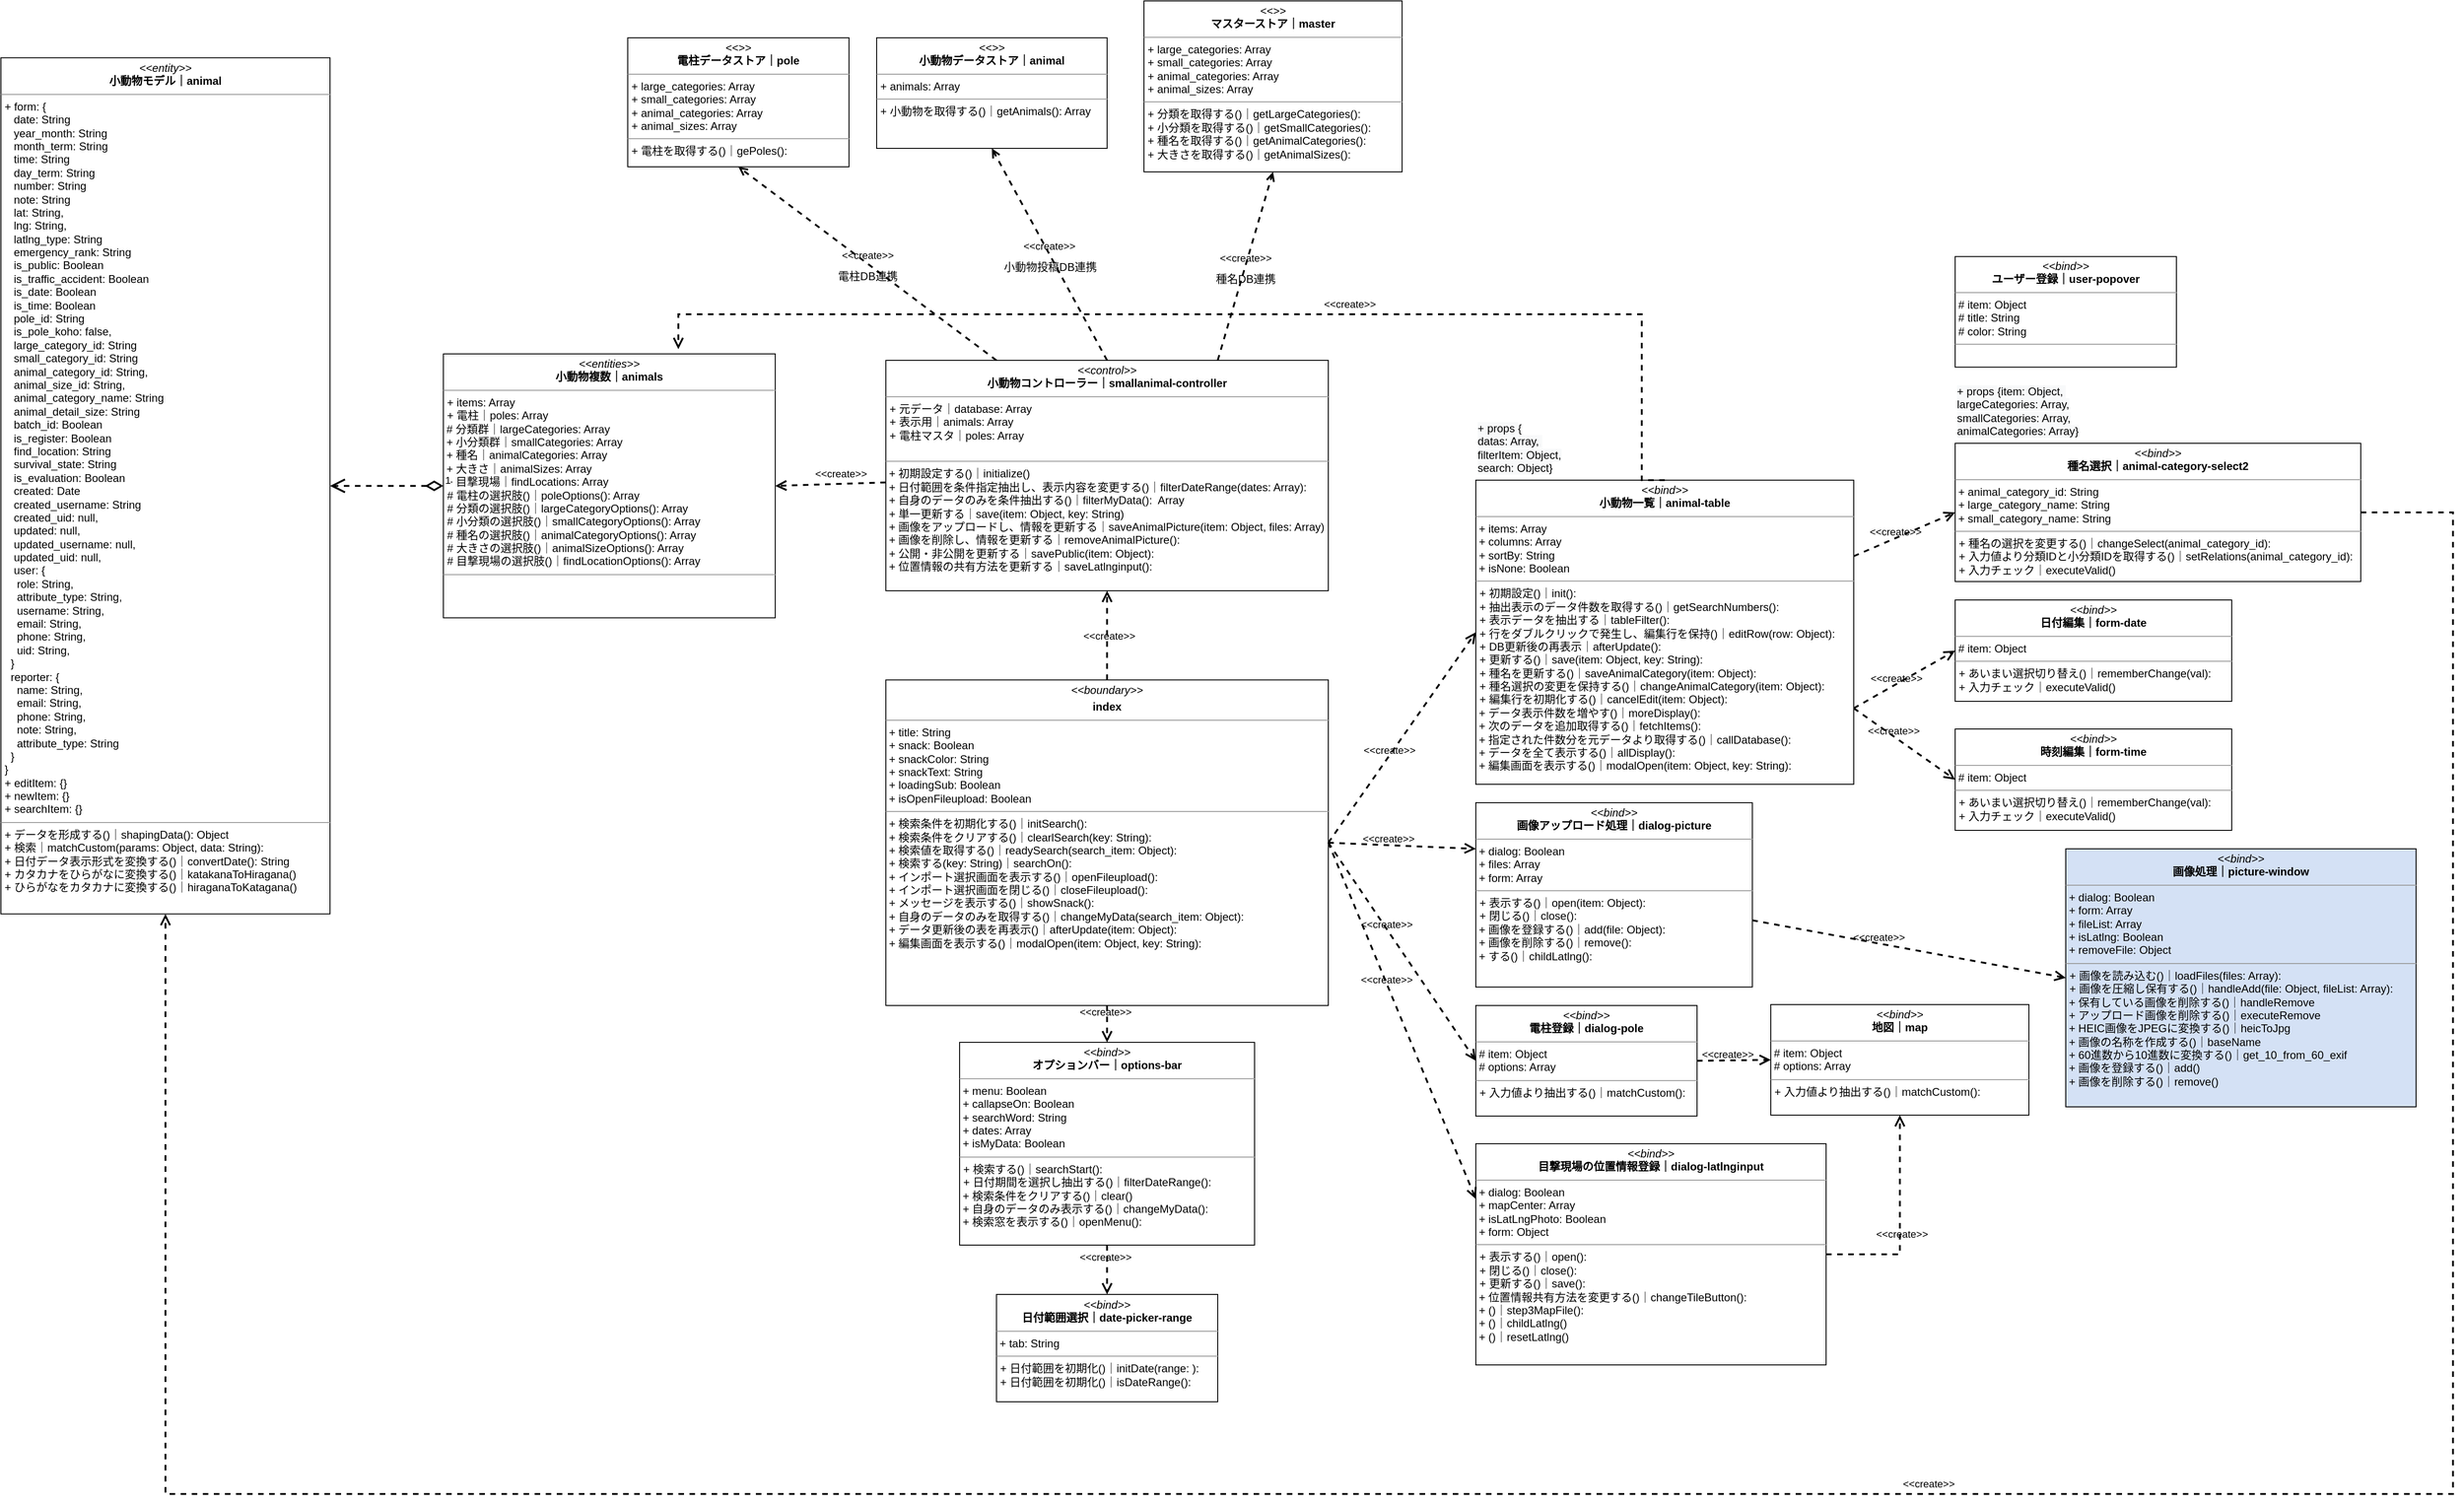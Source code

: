 <mxfile version="20.5.3" type="github">
  <diagram id="sGh4CZPOP6-HCWjMFk3K" name="ページ1">
    <mxGraphModel dx="2318" dy="4340" grid="1" gridSize="10" guides="1" tooltips="1" connect="1" arrows="1" fold="1" page="1" pageScale="1" pageWidth="1654" pageHeight="1169" math="0" shadow="0">
      <root>
        <mxCell id="0" />
        <mxCell id="1" parent="0" />
        <mxCell id="bEE76rGEyNJp1CKL3x8u-1" value="&lt;p style=&quot;margin:0px;margin-top:4px;text-align:center;&quot;&gt;&lt;i&gt;&amp;lt;&amp;lt;control&amp;gt;&amp;gt;&lt;/i&gt;&lt;br&gt;&lt;b&gt;小動物コントローラー｜smallanimal-controller&lt;/b&gt;&lt;/p&gt;&lt;hr size=&quot;1&quot;&gt;&lt;p style=&quot;margin:0px;margin-left:4px;&quot;&gt;+ 元データ｜database: Array&lt;br&gt;&lt;/p&gt;&lt;p style=&quot;margin:0px;margin-left:4px;&quot;&gt;+ 表示用｜animals: Array&lt;br&gt;&lt;/p&gt;&lt;p style=&quot;margin:0px;margin-left:4px;&quot;&gt;+ 電柱マスタ｜poles: Array&lt;/p&gt;&lt;br&gt;&lt;div&gt;&lt;/div&gt;&lt;hr size=&quot;1&quot;&gt;&lt;p style=&quot;margin:0px;margin-left:4px;&quot;&gt;&lt;/p&gt;&amp;nbsp;&lt;span style=&quot;background-color: initial;&quot;&gt;+ 初期設定&lt;/span&gt;する()｜&lt;span style=&quot;background-color: initial;&quot;&gt;initialize()&lt;/span&gt;&lt;span style=&quot;background-color: initial;&quot;&gt;&lt;br&gt;&lt;/span&gt;&amp;nbsp;+ 日付範囲を条件指定抽出し、表示内容を変更する()｜&lt;span style=&quot;background-color: initial;&quot;&gt;filterDateRange(dates: Array):&lt;br&gt;&lt;/span&gt;&amp;nbsp;+ 自身のデータのみを条件抽出する()｜&lt;span style=&quot;background-color: initial;&quot;&gt;filterMyData():&amp;nbsp; Array&lt;/span&gt;&lt;span style=&quot;background-color: initial;&quot;&gt;&lt;br&gt;&lt;/span&gt;&amp;nbsp;+ 単一更新する｜save(item: Object, key: String)&lt;br&gt;&amp;nbsp;+ 画像をアップロードし、情報を更新する｜saveAnimalPicture(item: Object, files: Array)&lt;br&gt;&amp;nbsp;+ 画像を削除し、情報を更新する｜removeAnimalPicture():&amp;nbsp;&lt;br&gt;&amp;nbsp;+ 公開・非公開を更新する｜savePublic(item: Object):&lt;br&gt;&amp;nbsp;+ 位置情報の共有方法を更新する｜saveLatlnginput():" style="verticalAlign=top;align=left;overflow=fill;fontSize=12;fontFamily=Helvetica;html=1;" vertex="1" parent="1">
          <mxGeometry x="1120" y="-1890" width="480" height="250" as="geometry" />
        </mxCell>
        <mxCell id="bEE76rGEyNJp1CKL3x8u-2" value="&lt;p style=&quot;margin:0px;margin-top:4px;text-align:center;&quot;&gt;&lt;i&gt;&amp;lt;&amp;lt;entity&amp;gt;&amp;gt;&lt;/i&gt;&lt;br&gt;&lt;b&gt;小動物モデル｜animal&lt;/b&gt;&lt;/p&gt;&lt;hr size=&quot;1&quot;&gt;&lt;p style=&quot;margin:0px;margin-left:4px;&quot;&gt;&lt;span style=&quot;background-color: initial;&quot;&gt;+ form: {&amp;nbsp;&lt;/span&gt;&lt;br&gt;&lt;/p&gt;&lt;p style=&quot;margin:0px;margin-left:4px;&quot;&gt;&amp;nbsp; &amp;nbsp;date: String&lt;/p&gt;&lt;p style=&quot;margin:0px;margin-left:4px;&quot;&gt;&amp;nbsp; &amp;nbsp;year_month: String&lt;/p&gt;&lt;p style=&quot;margin:0px;margin-left:4px;&quot;&gt;&amp;nbsp; &amp;nbsp;month_term: String&lt;/p&gt;&lt;p style=&quot;margin:0px;margin-left:4px;&quot;&gt;&amp;nbsp; &amp;nbsp;time: String&lt;/p&gt;&lt;p style=&quot;margin:0px;margin-left:4px;&quot;&gt;&amp;nbsp; &amp;nbsp;day_term: String&lt;/p&gt;&lt;p style=&quot;margin:0px;margin-left:4px;&quot;&gt;&amp;nbsp; &amp;nbsp;number: String&lt;/p&gt;&lt;p style=&quot;margin:0px;margin-left:4px;&quot;&gt;&amp;nbsp; &amp;nbsp;note: String&lt;/p&gt;&lt;p style=&quot;margin:0px;margin-left:4px;&quot;&gt;&amp;nbsp; &amp;nbsp;lat: String,&lt;/p&gt;&lt;p style=&quot;margin:0px;margin-left:4px;&quot;&gt;&amp;nbsp; &amp;nbsp;lng: String,&lt;/p&gt;&lt;p style=&quot;margin:0px;margin-left:4px;&quot;&gt;&amp;nbsp; &amp;nbsp;latlng_type: String&lt;/p&gt;&lt;p style=&quot;margin:0px;margin-left:4px;&quot;&gt;&amp;nbsp; &amp;nbsp;emergency_rank: String&lt;/p&gt;&lt;p style=&quot;margin:0px;margin-left:4px;&quot;&gt;&amp;nbsp; &amp;nbsp;is_public: Boolean&lt;/p&gt;&lt;p style=&quot;margin:0px;margin-left:4px;&quot;&gt;&amp;nbsp; &amp;nbsp;is_traffic_accident: Boolean&lt;/p&gt;&lt;p style=&quot;margin:0px;margin-left:4px;&quot;&gt;&lt;span style=&quot;background-color: initial;&quot;&gt;&amp;nbsp; &amp;nbsp;is_date: Boolean&lt;/span&gt;&lt;br&gt;&lt;/p&gt;&lt;p style=&quot;margin:0px;margin-left:4px;&quot;&gt;&amp;nbsp; &amp;nbsp;is_time: Boolean&lt;/p&gt;&lt;p style=&quot;margin:0px;margin-left:4px;&quot;&gt;&amp;nbsp; &amp;nbsp;pole_id: String&lt;/p&gt;&lt;p style=&quot;margin:0px;margin-left:4px;&quot;&gt;&amp;nbsp; &amp;nbsp;is_pole_koho: false,&lt;/p&gt;&lt;p style=&quot;margin:0px;margin-left:4px;&quot;&gt;&amp;nbsp; &amp;nbsp;large_category_id: String&lt;/p&gt;&lt;p style=&quot;margin:0px;margin-left:4px;&quot;&gt;&amp;nbsp; &amp;nbsp;small_category_id: String&lt;/p&gt;&lt;p style=&quot;margin:0px;margin-left:4px;&quot;&gt;&amp;nbsp; &amp;nbsp;animal_category_id: String,&lt;/p&gt;&lt;p style=&quot;margin:0px;margin-left:4px;&quot;&gt;&amp;nbsp; &amp;nbsp;animal_size_id: String,&lt;/p&gt;&lt;p style=&quot;margin:0px;margin-left:4px;&quot;&gt;&amp;nbsp; &amp;nbsp;animal_category_name: String&lt;/p&gt;&lt;p style=&quot;margin:0px;margin-left:4px;&quot;&gt;&amp;nbsp; &amp;nbsp;animal_detail_size: String&lt;/p&gt;&lt;p style=&quot;margin:0px;margin-left:4px;&quot;&gt;&amp;nbsp; &amp;nbsp;batch_id: Boolean&lt;/p&gt;&lt;p style=&quot;margin:0px;margin-left:4px;&quot;&gt;&amp;nbsp; &amp;nbsp;is_register: Boolean&lt;br&gt;&lt;/p&gt;&lt;p style=&quot;margin:0px;margin-left:4px;&quot;&gt;&amp;nbsp; &amp;nbsp;find_location: String&lt;/p&gt;&lt;p style=&quot;margin:0px;margin-left:4px;&quot;&gt;&amp;nbsp; &amp;nbsp;survival_state: String&lt;/p&gt;&lt;p style=&quot;margin:0px;margin-left:4px;&quot;&gt;&amp;nbsp; &amp;nbsp;is_evaluation: Boolean&lt;/p&gt;&lt;p style=&quot;margin:0px;margin-left:4px;&quot;&gt;&amp;nbsp; &amp;nbsp;created: Date&lt;/p&gt;&lt;p style=&quot;margin:0px;margin-left:4px;&quot;&gt;&amp;nbsp; &amp;nbsp;created_username: String&lt;/p&gt;&lt;p style=&quot;margin:0px;margin-left:4px;&quot;&gt;&amp;nbsp; &amp;nbsp;created_uid: null,&lt;/p&gt;&lt;p style=&quot;margin:0px;margin-left:4px;&quot;&gt;&amp;nbsp; &amp;nbsp;updated: null,&lt;/p&gt;&lt;p style=&quot;margin:0px;margin-left:4px;&quot;&gt;&amp;nbsp; &amp;nbsp;updated_username: null,&lt;/p&gt;&lt;p style=&quot;margin:0px;margin-left:4px;&quot;&gt;&amp;nbsp; &amp;nbsp;updated_uid: null,&lt;/p&gt;&lt;p style=&quot;margin:0px;margin-left:4px;&quot;&gt;&amp;nbsp; &amp;nbsp;user: {&lt;/p&gt;&lt;p style=&quot;margin:0px;margin-left:4px;&quot;&gt;&amp;nbsp; &amp;nbsp; role: String,&lt;/p&gt;&lt;p style=&quot;margin:0px;margin-left:4px;&quot;&gt;&amp;nbsp; &amp;nbsp; attribute_type: String,&lt;/p&gt;&lt;p style=&quot;margin:0px;margin-left:4px;&quot;&gt;&amp;nbsp; &amp;nbsp; username: String,&lt;/p&gt;&lt;p style=&quot;margin:0px;margin-left:4px;&quot;&gt;&amp;nbsp; &amp;nbsp; email: String,&lt;/p&gt;&lt;p style=&quot;margin:0px;margin-left:4px;&quot;&gt;&amp;nbsp; &amp;nbsp; phone: String,&lt;/p&gt;&lt;p style=&quot;margin:0px;margin-left:4px;&quot;&gt;&amp;nbsp; &amp;nbsp; uid: String,&lt;/p&gt;&lt;p style=&quot;margin:0px;margin-left:4px;&quot;&gt;&amp;nbsp; }&lt;/p&gt;&lt;p style=&quot;margin:0px;margin-left:4px;&quot;&gt;&amp;nbsp; reporter: {&lt;/p&gt;&lt;p style=&quot;margin:0px;margin-left:4px;&quot;&gt;&amp;nbsp; &amp;nbsp; name: String,&lt;/p&gt;&lt;p style=&quot;margin:0px;margin-left:4px;&quot;&gt;&amp;nbsp; &amp;nbsp; email: String,&lt;/p&gt;&lt;p style=&quot;margin:0px;margin-left:4px;&quot;&gt;&amp;nbsp; &amp;nbsp; phone: String,&lt;/p&gt;&lt;p style=&quot;margin:0px;margin-left:4px;&quot;&gt;&amp;nbsp; &amp;nbsp; note: String,&lt;/p&gt;&lt;p style=&quot;margin:0px;margin-left:4px;&quot;&gt;&amp;nbsp; &amp;nbsp; attribute_type: String&lt;/p&gt;&lt;p style=&quot;margin:0px;margin-left:4px;&quot;&gt;&amp;nbsp; }&lt;/p&gt;&lt;p style=&quot;margin:0px;margin-left:4px;&quot;&gt;}&lt;/p&gt;&lt;p style=&quot;margin:0px;margin-left:4px;&quot;&gt;+&amp;nbsp;editItem: {}&lt;br&gt;&lt;/p&gt;&lt;p style=&quot;margin: 0px 0px 0px 4px;&quot;&gt;&lt;span style=&quot;background-color: initial;&quot;&gt;+&amp;nbsp;newItem: {}&lt;/span&gt;&lt;br&gt;&lt;/p&gt;&lt;p style=&quot;margin: 0px 0px 0px 4px;&quot;&gt;+&amp;nbsp;searchItem: {}&lt;span style=&quot;background-color: initial;&quot;&gt;&lt;br&gt;&lt;/span&gt;&lt;/p&gt;&lt;hr size=&quot;1&quot;&gt;&lt;p style=&quot;margin: 0px 0px 0px 4px;&quot;&gt;+ データを形成する()｜shapingData(): Object&lt;br&gt;&lt;/p&gt;&lt;p style=&quot;margin: 0px 0px 0px 4px;&quot;&gt;+ 検索｜matchCustom(params: Object, data: String):&amp;nbsp;&lt;/p&gt;&lt;p style=&quot;margin: 0px 0px 0px 4px;&quot;&gt;+ 日付データ表示形式を変換する()｜convertDate(): String&lt;br&gt;&lt;/p&gt;&lt;p style=&quot;margin: 0px 0px 0px 4px;&quot;&gt;+ カタカナをひらがなに変換する()｜katakanaToHiragana()&lt;/p&gt;&lt;p style=&quot;margin: 0px 0px 0px 4px;&quot;&gt;+ ひらがなをカタカナ&lt;span style=&quot;background-color: initial;&quot;&gt;に変換する()｜hiraganaToKatagana()&lt;/span&gt;&lt;/p&gt;" style="verticalAlign=top;align=left;overflow=fill;fontSize=12;fontFamily=Helvetica;html=1;" vertex="1" parent="1">
          <mxGeometry x="160" y="-2218.31" width="357" height="929" as="geometry" />
        </mxCell>
        <mxCell id="bEE76rGEyNJp1CKL3x8u-3" value="&lt;p style=&quot;margin:0px;margin-top:4px;text-align:center;&quot;&gt;&lt;i&gt;&amp;lt;&amp;lt;boundary&amp;gt;&amp;gt;&lt;/i&gt;&lt;b&gt;&lt;br&gt;&lt;/b&gt;&lt;/p&gt;&lt;p style=&quot;margin:0px;margin-top:4px;text-align:center;&quot;&gt;&lt;b&gt;index&lt;/b&gt;&lt;/p&gt;&lt;hr size=&quot;1&quot;&gt;&lt;div&gt;&lt;span style=&quot;background-color: initial;&quot;&gt;&amp;nbsp;+&lt;/span&gt;&lt;span style=&quot;background-color: initial;&quot;&gt;&amp;nbsp;&lt;/span&gt;&lt;span style=&quot;background-color: initial;&quot;&gt;title: String&lt;/span&gt;&lt;br&gt;&lt;/div&gt;&lt;div&gt;&lt;div&gt;&lt;span style=&quot;background-color: initial;&quot;&gt;&amp;nbsp;+&lt;/span&gt;&lt;span style=&quot;background-color: initial;&quot;&gt;&amp;nbsp;&lt;/span&gt;snack: Boolean&lt;/div&gt;&lt;div&gt;&lt;span style=&quot;background-color: initial;&quot;&gt;&amp;nbsp;+&lt;/span&gt;&lt;span style=&quot;background-color: initial;&quot;&gt;&amp;nbsp;&lt;/span&gt;snackColor: String&lt;/div&gt;&lt;div&gt;&lt;span style=&quot;background-color: initial;&quot;&gt;&amp;nbsp;+&lt;/span&gt;&lt;span style=&quot;background-color: initial;&quot;&gt;&amp;nbsp;&lt;/span&gt;snackText:&amp;nbsp;&lt;span style=&quot;background-color: initial;&quot;&gt;String&lt;/span&gt;&lt;/div&gt;&lt;div&gt;&lt;span style=&quot;background-color: initial;&quot;&gt;&amp;nbsp;+&lt;/span&gt;&lt;span style=&quot;background-color: initial;&quot;&gt;&amp;nbsp;&lt;/span&gt;loadingSub: Boolean&lt;/div&gt;&lt;div&gt;&lt;span style=&quot;background-color: initial;&quot;&gt;&amp;nbsp;+&lt;/span&gt;&lt;span style=&quot;background-color: initial;&quot;&gt;&amp;nbsp;&lt;/span&gt;isOpenFileupload:&amp;nbsp;&lt;span style=&quot;background-color: initial;&quot;&gt;Boolean&lt;/span&gt;&lt;/div&gt;&lt;/div&gt;&lt;hr size=&quot;1&quot;&gt;&lt;p style=&quot;margin:0px;margin-left:4px;&quot;&gt;&lt;/p&gt;&amp;nbsp;+ 検索条件を初期化する()｜initSearch():&amp;nbsp;&lt;br&gt;&amp;nbsp;+ 検索条件をクリアする()｜clearlSearch(key: String):&amp;nbsp;&lt;br&gt;&amp;nbsp;+ 検索値を取得する()｜readySearch(search_item: Object):&amp;nbsp;&lt;br&gt;&amp;nbsp;+ 検索する(key: String)｜searchOn():&amp;nbsp;&lt;br&gt;&amp;nbsp;+ インポート選択画面を表示する()｜openFileupload():&amp;nbsp;&lt;br&gt;&amp;nbsp;+ インポート選択画面を閉じる()｜closeFileupload():&amp;nbsp;&lt;br&gt;&amp;nbsp;+ メッセージを表示する()｜showSnack():&amp;nbsp;&lt;br&gt;&amp;nbsp;+ 自身のデータのみを取得する()｜changeMyData(search_item: Object):&amp;nbsp;&lt;br&gt;&amp;nbsp;+ データ更新後の表を再表示()｜afterUpdate(item: Object):&lt;br&gt;&amp;nbsp;+ 編集画面を表示する()｜modalOpen(item: Object, key: String):" style="verticalAlign=top;align=left;overflow=fill;fontSize=12;fontFamily=Helvetica;html=1;" vertex="1" parent="1">
          <mxGeometry x="1120" y="-1543.25" width="480" height="353.25" as="geometry" />
        </mxCell>
        <mxCell id="bEE76rGEyNJp1CKL3x8u-4" value="&amp;lt;&amp;lt;create&amp;gt;&amp;gt;" style="endArrow=open;startArrow=none;endFill=0;startFill=0;endSize=8;html=1;verticalAlign=bottom;dashed=1;labelBackgroundColor=none;rounded=0;fontColor=#000000;sourcePerimeterSpacing=0;targetPerimeterSpacing=0;strokeWidth=2;jumpSize=6;entryX=1;entryY=0.5;entryDx=0;entryDy=0;" edge="1" parent="1" source="bEE76rGEyNJp1CKL3x8u-1" target="bEE76rGEyNJp1CKL3x8u-5">
          <mxGeometry x="-0.189" y="-2" width="160" relative="1" as="geometry">
            <mxPoint x="-70" y="-1305.5" as="sourcePoint" />
            <mxPoint x="-140" y="-1305.5" as="targetPoint" />
            <mxPoint as="offset" />
          </mxGeometry>
        </mxCell>
        <mxCell id="bEE76rGEyNJp1CKL3x8u-5" value="&lt;p style=&quot;margin:0px;margin-top:4px;text-align:center;&quot;&gt;&lt;i&gt;&amp;lt;&amp;lt;entities&amp;gt;&amp;gt;&lt;/i&gt;&lt;br&gt;&lt;b&gt;小動物複数｜&lt;/b&gt;&lt;b&gt;animal&lt;/b&gt;&lt;b&gt;s&lt;/b&gt;&lt;br&gt;&lt;/p&gt;&lt;hr size=&quot;1&quot;&gt;&lt;p style=&quot;margin:0px;margin-left:4px;&quot;&gt;+ items: Array&lt;/p&gt;&lt;p style=&quot;margin:0px;margin-left:4px;&quot;&gt;+ 電柱｜poles: Array&lt;/p&gt;&lt;div style=&quot;&quot;&gt;&lt;div&gt;&amp;nbsp;#&amp;nbsp;分類群｜largeCategories: Array&lt;/div&gt;&lt;div&gt;&amp;nbsp;+ 小分類群｜smallCategories: Array&lt;/div&gt;&lt;div&gt;&amp;nbsp;+ 種名｜animalCategories: Array&lt;/div&gt;&lt;div&gt;&amp;nbsp;+ 大きさ｜animalSizes: Array&lt;/div&gt;&lt;div&gt;&amp;nbsp;+ 目撃現場｜findLocations: Array&lt;/div&gt;&lt;div&gt;&lt;p style=&quot;margin: 0px 0px 0px 4px;&quot;&gt;# 電柱の選択肢()｜poleOptions(): Array&lt;br&gt;&lt;/p&gt;&lt;p style=&quot;margin: 0px 0px 0px 4px;&quot;&gt;&lt;span style=&quot;background-color: initial;&quot;&gt;#&lt;/span&gt;&amp;nbsp;分類の選択肢()｜largeCategoryOptions(): Array&lt;br&gt;&lt;/p&gt;&lt;p style=&quot;margin: 0px 0px 0px 4px;&quot;&gt;&lt;span style=&quot;background-color: initial;&quot;&gt;#&lt;/span&gt;&amp;nbsp;小分類の選択肢()｜smallCategoryOptions(): Array&lt;br&gt;&lt;/p&gt;&lt;p style=&quot;margin: 0px 0px 0px 4px;&quot;&gt;&lt;span style=&quot;background-color: initial;&quot;&gt;#&lt;/span&gt;&amp;nbsp;種名の選択肢()｜animalCategoryOptions(): Array&lt;br&gt;&lt;/p&gt;&lt;p style=&quot;margin: 0px 0px 0px 4px;&quot;&gt;&lt;span style=&quot;background-color: initial;&quot;&gt;#&lt;/span&gt;&amp;nbsp;大きさの選択肢()｜animalSizeOptions(): Array&lt;br&gt;&lt;/p&gt;&lt;p style=&quot;margin: 0px 0px 0px 4px;&quot;&gt;&lt;span style=&quot;background-color: initial;&quot;&gt;#&lt;/span&gt;&amp;nbsp;目撃現場の選択肢()｜findLocationOptions(): Array&lt;/p&gt;&lt;/div&gt;&lt;/div&gt;&lt;hr size=&quot;1&quot;&gt;&lt;p style=&quot;margin:0px;margin-left:4px;&quot;&gt;&lt;br&gt;&lt;/p&gt;" style="verticalAlign=top;align=left;overflow=fill;fontSize=12;fontFamily=Helvetica;html=1;fontColor=#000000;" vertex="1" parent="1">
          <mxGeometry x="640" y="-1897" width="360" height="286.38" as="geometry" />
        </mxCell>
        <mxCell id="bEE76rGEyNJp1CKL3x8u-6" value="&lt;p style=&quot;margin:0px;margin-top:4px;text-align:center;&quot;&gt;&lt;i&gt;&amp;lt;&amp;lt;bind&amp;gt;&amp;gt;&lt;/i&gt;&lt;br&gt;&lt;b&gt;小動物一覧｜animal-table&lt;/b&gt;&lt;/p&gt;&lt;hr size=&quot;1&quot;&gt;&lt;div&gt;&lt;span style=&quot;background-color: initial;&quot;&gt;&amp;nbsp;+ items: Array&lt;/span&gt;&lt;br&gt;&lt;/div&gt;&lt;div&gt;&amp;nbsp;+ columns: Array&lt;span style=&quot;background-color: initial;&quot;&gt;&lt;br&gt;&lt;/span&gt;&lt;/div&gt;&lt;div&gt;&amp;nbsp;+ sortBy: String&lt;/div&gt;&lt;div&gt;&lt;span style=&quot;background-color: initial;&quot;&gt;&amp;nbsp;+ isNone: Boolean&lt;/span&gt;&lt;/div&gt;&lt;hr size=&quot;1&quot;&gt;&lt;p style=&quot;margin:0px;margin-left:4px;&quot;&gt;&lt;span style=&quot;background-color: initial;&quot;&gt;+ 初期設定()｜init():&amp;nbsp;&lt;/span&gt;&lt;/p&gt;&lt;p style=&quot;margin:0px;margin-left:4px;&quot;&gt;+ 抽出表示のデータ件数を取得する()｜getSearchNumbers():&lt;span style=&quot;background-color: initial;&quot;&gt;&lt;br&gt;&lt;/span&gt;&lt;/p&gt;&lt;p style=&quot;margin:0px;margin-left:4px;&quot;&gt;&lt;span style=&quot;background-color: initial;&quot;&gt;+ 表示データを抽出する｜tableFilter():&lt;/span&gt;&lt;/p&gt;&lt;p style=&quot;margin:0px;margin-left:4px;&quot;&gt;+ 行をダブルクリックで発生し、編集行を保持()｜editRow(row: Object):&lt;/p&gt;&lt;p style=&quot;margin:0px;margin-left:4px;&quot;&gt;+ DB更新後の再表示｜afterUpdate():&lt;br&gt;+ 更新する()｜save(item: Object, key: String):&amp;nbsp;&lt;/p&gt;&lt;p style=&quot;margin:0px;margin-left:4px;&quot;&gt;+ 種名を更新する()｜saveAnimalCategory(item: Object):&amp;nbsp;&lt;br&gt;&lt;/p&gt;&lt;p style=&quot;margin:0px;margin-left:4px;&quot;&gt;+ 種名選択の変更を保持する()｜changeAnimalCategory(item: Object):&amp;nbsp;&lt;br&gt;&lt;/p&gt;&lt;p style=&quot;margin:0px;margin-left:4px;&quot;&gt;&lt;span style=&quot;background-color: initial;&quot;&gt;+ 編集行を初期化する()｜cancelEdit(item: Object):&lt;/span&gt;&lt;/p&gt;&amp;nbsp;+ データ表示件数を増やす()｜moreDisplay():&lt;br&gt;&amp;nbsp;+ 次のデータを追加取得する()｜fetchItems():&amp;nbsp;&lt;br&gt;&amp;nbsp;+ 指定された件数分を元データより取得する()｜callDatabase():&lt;br&gt;&amp;nbsp;+ データを全て表示する()｜allDisplay():&amp;nbsp;&lt;br&gt;&amp;nbsp;+ 編集画面を表示する()｜modalOpen(item: Object, key: String):" style="verticalAlign=top;align=left;overflow=fill;fontSize=12;fontFamily=Helvetica;html=1;" vertex="1" parent="1">
          <mxGeometry x="1760" y="-1760" width="410" height="330" as="geometry" />
        </mxCell>
        <mxCell id="bEE76rGEyNJp1CKL3x8u-7" value="&lt;p style=&quot;margin:0px;margin-top:4px;text-align:center;&quot;&gt;&lt;i&gt;&amp;lt;&amp;lt;bind&amp;gt;&amp;gt;&lt;/i&gt;&lt;br&gt;&lt;b&gt;オプションバー｜options-bar&lt;/b&gt;&lt;/p&gt;&lt;hr size=&quot;1&quot;&gt;&lt;div&gt;&amp;nbsp;+ menu: Boolean&lt;span style=&quot;background-color: initial;&quot;&gt;&lt;br&gt;&lt;/span&gt;&lt;/div&gt;&lt;div&gt;&lt;span style=&quot;background-color: initial;&quot;&gt;&amp;nbsp;+ callapseOn: Boolean&lt;/span&gt;&lt;/div&gt;&lt;div&gt;&lt;span style=&quot;background-color: initial;&quot;&gt;&amp;nbsp;+ searchWord: String&lt;/span&gt;&lt;/div&gt;&lt;div&gt;&lt;span style=&quot;background-color: initial;&quot;&gt;&amp;nbsp;+ dates: Array&lt;/span&gt;&lt;/div&gt;&lt;div&gt;&amp;nbsp;+ isMyData: Boolean&lt;span style=&quot;background-color: initial;&quot;&gt;&lt;br&gt;&lt;/span&gt;&lt;/div&gt;&lt;hr size=&quot;1&quot;&gt;&lt;p style=&quot;margin:0px;margin-left:4px;&quot;&gt;&lt;span style=&quot;background-color: initial;&quot;&gt;+ 検索する()｜searchStart():&amp;nbsp;&lt;/span&gt;&lt;/p&gt;&lt;p style=&quot;margin:0px;margin-left:4px;&quot;&gt;+ 日付期間を選択し抽出する()｜filterDateRange():&amp;nbsp;&lt;br&gt;&lt;/p&gt;&amp;nbsp;+ 検索条件をクリアする()｜clear()&lt;br&gt;&amp;nbsp;+ 自身のデータのみ表示する()｜changeMyData():&lt;br&gt;&amp;nbsp;+ 検索窓を表示する()｜openMenu():&lt;span style=&quot;background-color: initial;&quot;&gt;&lt;br&gt;&lt;/span&gt;" style="verticalAlign=top;align=left;overflow=fill;fontSize=12;fontFamily=Helvetica;html=1;" vertex="1" parent="1">
          <mxGeometry x="1200" y="-1150" width="320" height="220" as="geometry" />
        </mxCell>
        <mxCell id="bEE76rGEyNJp1CKL3x8u-8" value="&lt;p style=&quot;margin:0px;margin-top:4px;text-align:center;&quot;&gt;&lt;i&gt;&amp;lt;&amp;lt;bind&amp;gt;&amp;gt;&lt;/i&gt;&lt;br&gt;&lt;b&gt;種名選択｜animal-category-select2&lt;/b&gt;&lt;/p&gt;&lt;hr size=&quot;1&quot;&gt;&lt;div&gt;&lt;span style=&quot;background-color: initial;&quot;&gt;&amp;nbsp;+ animal_category_id: String&lt;/span&gt;&lt;/div&gt;&lt;div&gt;&amp;nbsp;+ large_category_name: String&lt;br&gt;&lt;/div&gt;&lt;div&gt;&amp;nbsp;+ small_category_name: String&lt;br&gt;&lt;/div&gt;&lt;hr size=&quot;1&quot;&gt;&lt;p style=&quot;margin:0px;margin-left:4px;&quot;&gt;&lt;span style=&quot;background-color: initial;&quot;&gt;+ 種名の選択を変更する()｜changeSelect(animal_category_id):&amp;nbsp;&lt;/span&gt;&lt;/p&gt;&lt;p style=&quot;margin:0px;margin-left:4px;&quot;&gt;+ 入力値より分類IDと小分類IDを取得する()｜setRelations(animal_category_id):&amp;nbsp;&lt;span style=&quot;background-color: initial;&quot;&gt;&lt;br&gt;&lt;/span&gt;&lt;/p&gt;&lt;p style=&quot;margin:0px;margin-left:4px;&quot;&gt;+ 入力チェック｜executeValid()&lt;br&gt;&lt;/p&gt;" style="verticalAlign=top;align=left;overflow=fill;fontSize=12;fontFamily=Helvetica;html=1;" vertex="1" parent="1">
          <mxGeometry x="2280" y="-1800" width="440" height="150" as="geometry" />
        </mxCell>
        <mxCell id="bEE76rGEyNJp1CKL3x8u-9" value="&amp;lt;&amp;lt;create&amp;gt;&amp;gt;" style="endArrow=open;startArrow=none;endFill=0;startFill=0;endSize=8;html=1;verticalAlign=bottom;dashed=1;labelBackgroundColor=none;rounded=0;fontColor=#000000;sourcePerimeterSpacing=0;targetPerimeterSpacing=0;strokeWidth=2;jumpSize=6;exitX=1;exitY=0.5;exitDx=0;exitDy=0;edgeStyle=orthogonalEdgeStyle;entryX=0.5;entryY=1;entryDx=0;entryDy=0;" edge="1" parent="1" source="bEE76rGEyNJp1CKL3x8u-8" target="bEE76rGEyNJp1CKL3x8u-2">
          <mxGeometry x="-0.189" y="-2" width="160" relative="1" as="geometry">
            <mxPoint x="1170" y="-1195.496" as="sourcePoint" />
            <mxPoint x="1080" y="-1195.21" as="targetPoint" />
            <mxPoint as="offset" />
            <Array as="points">
              <mxPoint x="2820" y="-1725" />
              <mxPoint x="2820" y="-660" />
              <mxPoint x="338" y="-660" />
            </Array>
          </mxGeometry>
        </mxCell>
        <mxCell id="bEE76rGEyNJp1CKL3x8u-10" value="&lt;p style=&quot;margin:0px;margin-top:4px;text-align:center;&quot;&gt;&lt;i&gt;&amp;lt;&amp;lt;bind&amp;gt;&amp;gt;&lt;/i&gt;&lt;br&gt;&lt;b&gt;電柱登録｜dialog-pole&lt;/b&gt;&lt;/p&gt;&lt;hr size=&quot;1&quot;&gt;&lt;div&gt;&lt;span style=&quot;background-color: initial;&quot;&gt;&amp;nbsp;# item: Object&lt;/span&gt;&lt;/div&gt;&lt;div&gt;&lt;span style=&quot;background-color: initial;&quot;&gt;&amp;nbsp;# options: Array&lt;/span&gt;&lt;/div&gt;&lt;hr size=&quot;1&quot;&gt;&lt;p style=&quot;margin:0px;margin-left:4px;&quot;&gt;&lt;span style=&quot;background-color: initial;&quot;&gt;+ 入力値より抽出する()｜matchCustom():&amp;nbsp;&lt;/span&gt;&lt;/p&gt;" style="verticalAlign=top;align=left;overflow=fill;fontSize=12;fontFamily=Helvetica;html=1;" vertex="1" parent="1">
          <mxGeometry x="1760" y="-1190" width="240" height="120" as="geometry" />
        </mxCell>
        <mxCell id="bEE76rGEyNJp1CKL3x8u-11" value="&lt;p style=&quot;margin:0px;margin-top:4px;text-align:center;&quot;&gt;&lt;i&gt;&amp;lt;&amp;lt;bind&amp;gt;&amp;gt;&lt;/i&gt;&lt;br&gt;&lt;b&gt;地図｜map&lt;/b&gt;&lt;/p&gt;&lt;hr size=&quot;1&quot;&gt;&lt;div&gt;&lt;span style=&quot;background-color: initial;&quot;&gt;&amp;nbsp;# item: Object&lt;/span&gt;&lt;/div&gt;&lt;div&gt;&lt;span style=&quot;background-color: initial;&quot;&gt;&amp;nbsp;# options: Array&lt;/span&gt;&lt;/div&gt;&lt;hr size=&quot;1&quot;&gt;&lt;p style=&quot;margin:0px;margin-left:4px;&quot;&gt;&lt;span style=&quot;background-color: initial;&quot;&gt;+ 入力値より抽出する()｜matchCustom():&amp;nbsp;&lt;/span&gt;&lt;/p&gt;" style="verticalAlign=top;align=left;overflow=fill;fontSize=12;fontFamily=Helvetica;html=1;" vertex="1" parent="1">
          <mxGeometry x="2080" y="-1191" width="280" height="120" as="geometry" />
        </mxCell>
        <mxCell id="bEE76rGEyNJp1CKL3x8u-12" value="&amp;lt;&amp;lt;create&amp;gt;&amp;gt;" style="endArrow=open;startArrow=none;endFill=0;startFill=0;endSize=8;html=1;verticalAlign=bottom;dashed=1;labelBackgroundColor=none;rounded=0;fontColor=#000000;sourcePerimeterSpacing=0;targetPerimeterSpacing=0;strokeWidth=2;jumpSize=6;entryX=0;entryY=0.5;entryDx=0;entryDy=0;exitX=1;exitY=0.5;exitDx=0;exitDy=0;" edge="1" parent="1" source="bEE76rGEyNJp1CKL3x8u-10" target="bEE76rGEyNJp1CKL3x8u-11">
          <mxGeometry x="-0.189" y="-2" width="160" relative="1" as="geometry">
            <mxPoint x="2000" y="-1110" as="sourcePoint" />
            <mxPoint x="1100" y="-1724.0" as="targetPoint" />
            <mxPoint as="offset" />
          </mxGeometry>
        </mxCell>
        <mxCell id="bEE76rGEyNJp1CKL3x8u-13" value="&lt;p style=&quot;margin:0px;margin-top:4px;text-align:center;&quot;&gt;&lt;i&gt;&amp;lt;&amp;lt;bind&amp;gt;&amp;gt;&lt;/i&gt;&lt;br&gt;&lt;b&gt;日付編集｜form-date&lt;/b&gt;&lt;/p&gt;&lt;hr size=&quot;1&quot;&gt;&lt;div&gt;&lt;span style=&quot;background-color: initial;&quot;&gt;&amp;nbsp;# item: Object&lt;/span&gt;&lt;/div&gt;&lt;hr size=&quot;1&quot;&gt;&lt;p style=&quot;margin:0px;margin-left:4px;&quot;&gt;&lt;span style=&quot;background-color: initial;&quot;&gt;+ あいまい選択切り替え()｜rememberChange(val):&amp;nbsp;&lt;/span&gt;&lt;/p&gt;&lt;p style=&quot;margin:0px;margin-left:4px;&quot;&gt;&lt;span style=&quot;background-color: initial;&quot;&gt;+ 入力チェック｜executeValid()&lt;br&gt;&lt;/span&gt;&lt;/p&gt;&lt;p style=&quot;margin:0px;margin-left:4px;&quot;&gt;&lt;br&gt;&lt;/p&gt;" style="verticalAlign=top;align=left;overflow=fill;fontSize=12;fontFamily=Helvetica;html=1;" vertex="1" parent="1">
          <mxGeometry x="2280" y="-1630" width="300" height="110" as="geometry" />
        </mxCell>
        <mxCell id="bEE76rGEyNJp1CKL3x8u-14" value="&lt;p style=&quot;margin:0px;margin-top:4px;text-align:center;&quot;&gt;&lt;i&gt;&amp;lt;&amp;lt;bind&amp;gt;&amp;gt;&lt;/i&gt;&lt;br&gt;&lt;b&gt;時刻編集｜form-time&lt;/b&gt;&lt;/p&gt;&lt;hr size=&quot;1&quot;&gt;&lt;div&gt;&lt;span style=&quot;background-color: initial;&quot;&gt;&amp;nbsp;# item: Object&lt;/span&gt;&lt;/div&gt;&lt;hr size=&quot;1&quot;&gt;&lt;p style=&quot;margin:0px;margin-left:4px;&quot;&gt;&lt;span style=&quot;background-color: initial;&quot;&gt;+ あいまい選択切り替え()｜rememberChange(val):&amp;nbsp;&lt;/span&gt;&lt;/p&gt;&lt;p style=&quot;margin:0px;margin-left:4px;&quot;&gt;+ 入力チェック｜executeValid()&lt;br&gt;&lt;/p&gt;" style="verticalAlign=top;align=left;overflow=fill;fontSize=12;fontFamily=Helvetica;html=1;" vertex="1" parent="1">
          <mxGeometry x="2280" y="-1490" width="300" height="110" as="geometry" />
        </mxCell>
        <mxCell id="bEE76rGEyNJp1CKL3x8u-15" value="&amp;lt;&amp;lt;create&amp;gt;&amp;gt;" style="endArrow=open;startArrow=none;endFill=0;startFill=0;endSize=8;html=1;verticalAlign=bottom;dashed=1;labelBackgroundColor=none;rounded=0;fontColor=#000000;sourcePerimeterSpacing=0;targetPerimeterSpacing=0;strokeWidth=2;jumpSize=6;entryX=0;entryY=0.5;entryDx=0;entryDy=0;exitX=1;exitY=0.75;exitDx=0;exitDy=0;" edge="1" parent="1" source="bEE76rGEyNJp1CKL3x8u-6" target="bEE76rGEyNJp1CKL3x8u-13">
          <mxGeometry x="-0.189" y="-2" width="160" relative="1" as="geometry">
            <mxPoint x="2130.0" y="-1330" as="sourcePoint" />
            <mxPoint x="2290.0" y="-1330" as="targetPoint" />
            <mxPoint as="offset" />
          </mxGeometry>
        </mxCell>
        <mxCell id="bEE76rGEyNJp1CKL3x8u-16" value="&amp;lt;&amp;lt;create&amp;gt;&amp;gt;" style="endArrow=open;startArrow=none;endFill=0;startFill=0;endSize=8;html=1;verticalAlign=bottom;dashed=1;labelBackgroundColor=none;rounded=0;fontColor=#000000;sourcePerimeterSpacing=0;targetPerimeterSpacing=0;strokeWidth=2;jumpSize=6;entryX=0;entryY=0.5;entryDx=0;entryDy=0;exitX=1;exitY=0.75;exitDx=0;exitDy=0;" edge="1" parent="1" source="bEE76rGEyNJp1CKL3x8u-6" target="bEE76rGEyNJp1CKL3x8u-14">
          <mxGeometry x="-0.189" y="-2" width="160" relative="1" as="geometry">
            <mxPoint x="2120" y="-1110" as="sourcePoint" />
            <mxPoint x="2291" y="-1155" as="targetPoint" />
            <mxPoint as="offset" />
          </mxGeometry>
        </mxCell>
        <mxCell id="bEE76rGEyNJp1CKL3x8u-17" value="&amp;lt;&amp;lt;create&amp;gt;&amp;gt;" style="endArrow=open;startArrow=none;endFill=0;startFill=0;endSize=8;html=1;verticalAlign=bottom;dashed=1;labelBackgroundColor=none;rounded=0;fontColor=#000000;sourcePerimeterSpacing=0;targetPerimeterSpacing=0;strokeWidth=2;jumpSize=6;entryX=0;entryY=0.5;entryDx=0;entryDy=0;exitX=1;exitY=0.25;exitDx=0;exitDy=0;" edge="1" parent="1" source="bEE76rGEyNJp1CKL3x8u-6" target="bEE76rGEyNJp1CKL3x8u-8">
          <mxGeometry x="-0.189" y="-2" width="160" relative="1" as="geometry">
            <mxPoint x="2130.0" y="-1100" as="sourcePoint" />
            <mxPoint x="2291" y="-1015" as="targetPoint" />
            <mxPoint as="offset" />
          </mxGeometry>
        </mxCell>
        <mxCell id="bEE76rGEyNJp1CKL3x8u-18" value="&amp;lt;&amp;lt;create&amp;gt;&amp;gt;" style="endArrow=open;startArrow=none;endFill=0;startFill=0;endSize=8;html=1;verticalAlign=bottom;dashed=1;labelBackgroundColor=none;rounded=0;fontColor=#000000;sourcePerimeterSpacing=0;targetPerimeterSpacing=0;strokeWidth=2;jumpSize=6;exitX=0.5;exitY=0;exitDx=0;exitDy=0;" edge="1" parent="1" source="bEE76rGEyNJp1CKL3x8u-3" target="bEE76rGEyNJp1CKL3x8u-1">
          <mxGeometry x="-0.189" y="-2" width="160" relative="1" as="geometry">
            <mxPoint x="1130" y="-1721.297" as="sourcePoint" />
            <mxPoint x="1010" y="-1721.005" as="targetPoint" />
            <mxPoint as="offset" />
          </mxGeometry>
        </mxCell>
        <mxCell id="bEE76rGEyNJp1CKL3x8u-19" value="&lt;p style=&quot;margin:0px;margin-top:4px;text-align:center;&quot;&gt;&lt;i&gt;&amp;lt;&amp;lt;&amp;gt;&amp;gt;&lt;/i&gt;&lt;br&gt;&lt;b&gt;マスターストア｜master&lt;/b&gt;&lt;br&gt;&lt;/p&gt;&lt;hr size=&quot;1&quot;&gt;&lt;p style=&quot;margin:0px;margin-left:4px;&quot;&gt;+ large_categories: Array&lt;/p&gt;&lt;p style=&quot;margin:0px;margin-left:4px;&quot;&gt;+ small_categories: Array&lt;br&gt;&lt;/p&gt;&lt;p style=&quot;margin:0px;margin-left:4px;&quot;&gt;+ animal_categories: Array&lt;/p&gt;&lt;p style=&quot;margin:0px;margin-left:4px;&quot;&gt;+ animal_sizes: Array&lt;br&gt;&lt;/p&gt;&lt;hr size=&quot;1&quot;&gt;&lt;p style=&quot;margin:0px;margin-left:4px;&quot;&gt;&lt;span style=&quot;background-color: initial;&quot;&gt;+ 分類を取得する()｜getLargeCategories():&lt;/span&gt;&lt;/p&gt;&lt;p style=&quot;margin:0px;margin-left:4px;&quot;&gt;+ 小分類を取得する()｜getSmallCategories():&lt;/p&gt;&lt;p style=&quot;margin:0px;margin-left:4px;&quot;&gt;+ 種名を取得する()｜getAnimalCategories():&lt;/p&gt;&lt;p style=&quot;margin:0px;margin-left:4px;&quot;&gt;+ 大きさを取得する()｜getAnimalSizes():&lt;br&gt;&lt;/p&gt;" style="verticalAlign=top;align=left;overflow=fill;fontSize=12;fontFamily=Helvetica;html=1;fontColor=#000000;" vertex="1" parent="1">
          <mxGeometry x="1400" y="-2280" width="280" height="185.5" as="geometry" />
        </mxCell>
        <mxCell id="bEE76rGEyNJp1CKL3x8u-20" value="&lt;p style=&quot;margin:0px;margin-top:4px;text-align:center;&quot;&gt;&lt;i&gt;&amp;lt;&amp;lt;&amp;gt;&amp;gt;&lt;/i&gt;&lt;br&gt;&lt;b&gt;電柱データストア｜pole&lt;/b&gt;&lt;br&gt;&lt;/p&gt;&lt;hr size=&quot;1&quot;&gt;&lt;p style=&quot;margin:0px;margin-left:4px;&quot;&gt;+ large_categories: Array&lt;/p&gt;&lt;p style=&quot;margin:0px;margin-left:4px;&quot;&gt;+ small_categories: Array&lt;br&gt;&lt;/p&gt;&lt;p style=&quot;margin:0px;margin-left:4px;&quot;&gt;+ animal_categories: Array&lt;/p&gt;&lt;p style=&quot;margin:0px;margin-left:4px;&quot;&gt;+ animal_sizes: Array&lt;br&gt;&lt;/p&gt;&lt;hr size=&quot;1&quot;&gt;&lt;p style=&quot;margin:0px;margin-left:4px;&quot;&gt;&lt;span style=&quot;background-color: initial;&quot;&gt;+ 電柱を取得する()｜gePoles():&amp;nbsp;&lt;/span&gt;&lt;/p&gt;&lt;span style=&quot;color: rgba(0, 0, 0, 0); font-family: monospace; font-size: 0px;&quot;&gt;%3CmxGraphModel%3E%3Croot%3E%3CmxCell%20id%3D%220%22%2F%3E%3CmxCell%20id%3D%221%22%20parent%3D%220%22%2F%3E%3CmxCell%20id%3D%222%22%20value%3D%22%26amp%3Blt%3B%26amp%3Blt%3Bcreate%26amp%3Bgt%3B%26amp%3Bgt%3B%22%20style%3D%22endArrow%3Dopen%3Bhtml%3D1%3Brounded%3D0%3Balign%3Dcenter%3BverticalAlign%3Dbottom%3Bdashed%3D1%3BendFill%3D0%3BlabelBackgroundColor%3Dnone%3BfontColor%3D%23000000%3BstartSize%3D22%3BendSize%3D6%3BsourcePerimeterSpacing%3D0%3BtargetPerimeterSpacing%3D0%3BstrokeWidth%3D2%3BjumpSize%3D6%3BexitX%3D0%3BexitY%3D0%3BexitDx%3D0%3BexitDy%3D0%3BentryX%3D0.5%3BentryY%3D1%3BentryDx%3D0%3BentryDy%3D0%3B%22%20edge%3D%221%22%20parent%3D%221%22%3E%3CmxGeometry%20relative%3D%221%22%20as%3D%22geometry%22%3E%3CmxPoint%20x%3D%221156.25%22%20y%3D%22-1780%22%20as%3D%22sourcePoint%22%2F%3E%3CmxPoint%20x%3D%22865%22%20y%3D%22-2054.5%22%20as%3D%22targetPoint%22%2F%3E%3C%2FmxGeometry%3E%3C%2FmxCell%3E%3CmxCell%20id%3D%223%22%20value%3D%22%E3%83%AD%E3%83%BC%E3%83%89%E3%82%AD%E3%83%AB%E8%AA%BF%E6%9F%BBDB%E9%80%A3%E6%90%BA%22%20style%3D%22resizable%3D0%3Bhtml%3D1%3Balign%3Dcenter%3BverticalAlign%3Dtop%3BlabelBackgroundColor%3Dnone%3BfontColor%3D%23000000%3B%22%20connectable%3D%220%22%20vertex%3D%221%22%20parent%3D%222%22%3E%3CmxGeometry%20relative%3D%221%22%20as%3D%22geometry%22%2F%3E%3C%2FmxCell%3E%3C%2Froot%3E%3C%2FmxGraphMode&lt;br&gt;&lt;/span&gt;" style="verticalAlign=top;align=left;overflow=fill;fontSize=12;fontFamily=Helvetica;html=1;fontColor=#000000;" vertex="1" parent="1">
          <mxGeometry x="840" y="-2240" width="240" height="140" as="geometry" />
        </mxCell>
        <mxCell id="bEE76rGEyNJp1CKL3x8u-21" value="1" style="endArrow=open;html=1;endSize=12;startArrow=diamondThin;startSize=14;startFill=0;align=left;verticalAlign=bottom;rounded=0;dashed=1;fontColor=#000000;sourcePerimeterSpacing=0;targetPerimeterSpacing=0;strokeWidth=2;jumpSize=6;exitX=0;exitY=0.5;exitDx=0;exitDy=0;entryX=1;entryY=0.5;entryDx=0;entryDy=0;" edge="1" parent="1" source="bEE76rGEyNJp1CKL3x8u-5" target="bEE76rGEyNJp1CKL3x8u-2">
          <mxGeometry x="-1" y="3" relative="1" as="geometry">
            <mxPoint x="570" y="-1613" as="sourcePoint" />
            <mxPoint x="480" y="-1613" as="targetPoint" />
          </mxGeometry>
        </mxCell>
        <mxCell id="bEE76rGEyNJp1CKL3x8u-22" value="&amp;lt;&amp;lt;create&amp;gt;&amp;gt;" style="endArrow=open;html=1;rounded=0;align=center;verticalAlign=bottom;dashed=1;endFill=0;labelBackgroundColor=none;fontColor=#000000;startSize=22;endSize=6;sourcePerimeterSpacing=0;targetPerimeterSpacing=0;strokeWidth=2;jumpSize=6;exitX=0.5;exitY=0;exitDx=0;exitDy=0;entryX=0.5;entryY=1;entryDx=0;entryDy=0;" edge="1" parent="1" source="bEE76rGEyNJp1CKL3x8u-1" target="bEE76rGEyNJp1CKL3x8u-34">
          <mxGeometry relative="1" as="geometry">
            <mxPoint x="1156.25" y="-1695.5" as="sourcePoint" />
            <mxPoint x="1250" y="-2090" as="targetPoint" />
          </mxGeometry>
        </mxCell>
        <mxCell id="bEE76rGEyNJp1CKL3x8u-23" value="小動物投稿DB連携" style="resizable=0;html=1;align=center;verticalAlign=top;labelBackgroundColor=none;fontColor=#000000;" connectable="0" vertex="1" parent="bEE76rGEyNJp1CKL3x8u-22">
          <mxGeometry relative="1" as="geometry" />
        </mxCell>
        <mxCell id="bEE76rGEyNJp1CKL3x8u-24" value="&amp;lt;&amp;lt;create&amp;gt;&amp;gt;" style="endArrow=open;html=1;rounded=0;align=center;verticalAlign=bottom;dashed=1;endFill=0;labelBackgroundColor=none;fontColor=#000000;startSize=22;endSize=6;sourcePerimeterSpacing=0;targetPerimeterSpacing=0;strokeWidth=2;jumpSize=6;entryX=0.5;entryY=1;entryDx=0;entryDy=0;exitX=0.75;exitY=0;exitDx=0;exitDy=0;" edge="1" parent="1" source="bEE76rGEyNJp1CKL3x8u-1" target="bEE76rGEyNJp1CKL3x8u-19">
          <mxGeometry relative="1" as="geometry">
            <mxPoint x="1370" y="-1885.5" as="sourcePoint" />
            <mxPoint x="1210" y="-1945.5" as="targetPoint" />
          </mxGeometry>
        </mxCell>
        <mxCell id="bEE76rGEyNJp1CKL3x8u-25" value="種名DB連携" style="resizable=0;html=1;align=center;verticalAlign=top;labelBackgroundColor=none;fontColor=#000000;" connectable="0" vertex="1" parent="bEE76rGEyNJp1CKL3x8u-24">
          <mxGeometry relative="1" as="geometry" />
        </mxCell>
        <mxCell id="bEE76rGEyNJp1CKL3x8u-26" value="&amp;lt;&amp;lt;create&amp;gt;&amp;gt;" style="endArrow=open;html=1;rounded=0;align=center;verticalAlign=bottom;dashed=1;endFill=0;labelBackgroundColor=none;fontColor=#000000;startSize=22;endSize=6;sourcePerimeterSpacing=0;targetPerimeterSpacing=0;strokeWidth=2;jumpSize=6;exitX=0.25;exitY=0;exitDx=0;exitDy=0;entryX=0.5;entryY=1;entryDx=0;entryDy=0;" edge="1" parent="1" source="bEE76rGEyNJp1CKL3x8u-1" target="bEE76rGEyNJp1CKL3x8u-20">
          <mxGeometry relative="1" as="geometry">
            <mxPoint x="1490" y="-1874.63" as="sourcePoint" />
            <mxPoint x="830" y="-2005.5" as="targetPoint" />
          </mxGeometry>
        </mxCell>
        <mxCell id="bEE76rGEyNJp1CKL3x8u-27" value="電柱DB連携" style="resizable=0;html=1;align=center;verticalAlign=top;labelBackgroundColor=none;fontColor=#000000;" connectable="0" vertex="1" parent="bEE76rGEyNJp1CKL3x8u-26">
          <mxGeometry relative="1" as="geometry" />
        </mxCell>
        <mxCell id="bEE76rGEyNJp1CKL3x8u-28" value="&lt;span style=&quot;color: rgb(0, 0, 0); font-family: Helvetica; font-size: 12px; font-style: normal; font-variant-ligatures: normal; font-variant-caps: normal; font-weight: 400; letter-spacing: normal; orphans: 2; text-align: right; text-indent: 0px; text-transform: none; widows: 2; word-spacing: 0px; -webkit-text-stroke-width: 0px; background-color: rgb(248, 249, 250); text-decoration-thickness: initial; text-decoration-style: initial; text-decoration-color: initial; float: none; display: inline !important;&quot;&gt;+ props&amp;nbsp;&lt;/span&gt;&lt;span style=&quot;text-align: right;&quot;&gt;{&lt;/span&gt;&lt;span style=&quot;color: rgb(0, 0, 0); font-family: Helvetica; font-size: 12px; font-style: normal; font-variant-ligatures: normal; font-variant-caps: normal; font-weight: 400; letter-spacing: normal; orphans: 2; text-align: right; text-indent: 0px; text-transform: none; widows: 2; word-spacing: 0px; -webkit-text-stroke-width: 0px; background-color: rgb(248, 249, 250); text-decoration-thickness: initial; text-decoration-style: initial; text-decoration-color: initial; float: none; display: inline !important;&quot;&gt;item: Object,&amp;nbsp;&lt;br&gt;largeCategories: Array,&lt;br&gt;&lt;/span&gt;&lt;span style=&quot;color: rgb(0, 0, 0); font-family: Helvetica; font-size: 12px; font-style: normal; font-variant-ligatures: normal; font-variant-caps: normal; font-weight: 400; letter-spacing: normal; orphans: 2; text-align: right; text-indent: 0px; text-transform: none; widows: 2; word-spacing: 0px; -webkit-text-stroke-width: 0px; background-color: rgb(248, 249, 250); text-decoration-thickness: initial; text-decoration-style: initial; text-decoration-color: initial; float: none; display: inline !important;&quot;&gt;smallCategories: Array,&lt;br&gt;animalCategories: Array}&lt;/span&gt;" style="text;whiteSpace=wrap;html=1;" vertex="1" parent="1">
          <mxGeometry x="2280" y="-1870" width="160" height="70" as="geometry" />
        </mxCell>
        <mxCell id="bEE76rGEyNJp1CKL3x8u-29" value="&lt;p style=&quot;margin:0px;margin-top:4px;text-align:center;&quot;&gt;&lt;i&gt;&amp;lt;&amp;lt;bind&amp;gt;&amp;gt;&lt;/i&gt;&lt;br&gt;&lt;b&gt;日付範囲選択｜date&lt;/b&gt;&lt;b style=&quot;background-color: initial;&quot;&gt;-picker-range&lt;/b&gt;&lt;/p&gt;&lt;hr size=&quot;1&quot;&gt;&lt;div&gt;&lt;span style=&quot;background-color: initial;&quot;&gt;&amp;nbsp;+&lt;/span&gt;&lt;span style=&quot;background-color: initial;&quot;&gt;&amp;nbsp;&lt;/span&gt;&lt;span style=&quot;background-color: initial;&quot;&gt;tab: String&lt;/span&gt;&lt;br&gt;&lt;/div&gt;&lt;hr size=&quot;1&quot;&gt;&lt;p style=&quot;margin:0px;margin-left:4px;&quot;&gt;+ 日付範囲を初期化()｜initDate(range: ):&lt;br&gt;&lt;/p&gt;&lt;p style=&quot;margin:0px;margin-left:4px;&quot;&gt;+ 日付範囲を初期化()｜isDateRange():&lt;br&gt;&lt;/p&gt;" style="verticalAlign=top;align=left;overflow=fill;fontSize=12;fontFamily=Helvetica;html=1;" vertex="1" parent="1">
          <mxGeometry x="1240" y="-876.5" width="240" height="116.5" as="geometry" />
        </mxCell>
        <mxCell id="bEE76rGEyNJp1CKL3x8u-30" value="&amp;lt;&amp;lt;create&amp;gt;&amp;gt;" style="endArrow=open;startArrow=none;endFill=0;startFill=0;endSize=8;html=1;verticalAlign=bottom;dashed=1;labelBackgroundColor=none;rounded=0;fontColor=#000000;sourcePerimeterSpacing=0;targetPerimeterSpacing=0;strokeWidth=2;jumpSize=6;entryX=0.5;entryY=0;entryDx=0;entryDy=0;exitX=0.5;exitY=1;exitDx=0;exitDy=0;" edge="1" parent="1" source="bEE76rGEyNJp1CKL3x8u-7" target="bEE76rGEyNJp1CKL3x8u-29">
          <mxGeometry x="-0.189" y="-2" width="160" relative="1" as="geometry">
            <mxPoint x="1360" y="-930" as="sourcePoint" />
            <mxPoint x="2290" y="-1425" as="targetPoint" />
            <mxPoint as="offset" />
          </mxGeometry>
        </mxCell>
        <mxCell id="bEE76rGEyNJp1CKL3x8u-31" value="&amp;lt;&amp;lt;create&amp;gt;&amp;gt;" style="endArrow=open;startArrow=none;endFill=0;startFill=0;endSize=8;html=1;verticalAlign=bottom;dashed=1;labelBackgroundColor=none;rounded=0;fontColor=#000000;sourcePerimeterSpacing=0;targetPerimeterSpacing=0;strokeWidth=2;jumpSize=6;entryX=0;entryY=0.5;entryDx=0;entryDy=0;exitX=1;exitY=0.5;exitDx=0;exitDy=0;" edge="1" parent="1" source="bEE76rGEyNJp1CKL3x8u-3" target="bEE76rGEyNJp1CKL3x8u-10">
          <mxGeometry x="-0.189" y="-2" width="160" relative="1" as="geometry">
            <mxPoint x="2130" y="-1547.5" as="sourcePoint" />
            <mxPoint x="2290" y="-1595" as="targetPoint" />
            <mxPoint as="offset" />
          </mxGeometry>
        </mxCell>
        <mxCell id="bEE76rGEyNJp1CKL3x8u-32" value="&amp;lt;&amp;lt;create&amp;gt;&amp;gt;" style="endArrow=open;startArrow=none;endFill=0;startFill=0;endSize=8;html=1;verticalAlign=bottom;dashed=1;labelBackgroundColor=none;rounded=0;fontColor=#000000;sourcePerimeterSpacing=0;targetPerimeterSpacing=0;strokeWidth=2;jumpSize=6;exitX=0.5;exitY=1;exitDx=0;exitDy=0;" edge="1" parent="1" source="bEE76rGEyNJp1CKL3x8u-3" target="bEE76rGEyNJp1CKL3x8u-7">
          <mxGeometry x="-0.189" y="-2" width="160" relative="1" as="geometry">
            <mxPoint x="1600" y="-1340" as="sourcePoint" />
            <mxPoint x="1770" y="-1085" as="targetPoint" />
            <mxPoint as="offset" />
          </mxGeometry>
        </mxCell>
        <mxCell id="bEE76rGEyNJp1CKL3x8u-33" value="&amp;lt;&amp;lt;create&amp;gt;&amp;gt;" style="endArrow=open;startArrow=none;endFill=0;startFill=0;endSize=8;html=1;verticalAlign=bottom;dashed=1;labelBackgroundColor=none;rounded=0;fontColor=#000000;sourcePerimeterSpacing=0;targetPerimeterSpacing=0;strokeWidth=2;jumpSize=6;entryX=0;entryY=0.5;entryDx=0;entryDy=0;exitX=1;exitY=0.5;exitDx=0;exitDy=0;" edge="1" parent="1" source="bEE76rGEyNJp1CKL3x8u-3" target="bEE76rGEyNJp1CKL3x8u-6">
          <mxGeometry x="-0.189" y="-2" width="160" relative="1" as="geometry">
            <mxPoint x="1600" y="-1340" as="sourcePoint" />
            <mxPoint x="1770" y="-1345" as="targetPoint" />
            <mxPoint as="offset" />
          </mxGeometry>
        </mxCell>
        <mxCell id="bEE76rGEyNJp1CKL3x8u-34" value="&lt;p style=&quot;margin:0px;margin-top:4px;text-align:center;&quot;&gt;&lt;i&gt;&amp;lt;&amp;lt;&amp;gt;&amp;gt;&lt;/i&gt;&lt;br&gt;&lt;b&gt;小動物データストア｜animal&lt;/b&gt;&lt;br&gt;&lt;/p&gt;&lt;hr size=&quot;1&quot;&gt;&lt;p style=&quot;margin:0px;margin-left:4px;&quot;&gt;+ animals: Array&lt;/p&gt;&lt;hr size=&quot;1&quot;&gt;&lt;p style=&quot;margin:0px;margin-left:4px;&quot;&gt;&lt;span style=&quot;background-color: initial;&quot;&gt;+ 小動物を取得する()｜getAnimals(): Array&lt;/span&gt;&lt;/p&gt;" style="verticalAlign=top;align=left;overflow=fill;fontSize=12;fontFamily=Helvetica;html=1;fontColor=#000000;" vertex="1" parent="1">
          <mxGeometry x="1110" y="-2240" width="250" height="120" as="geometry" />
        </mxCell>
        <mxCell id="bEE76rGEyNJp1CKL3x8u-35" value="&lt;p style=&quot;margin:0px;margin-top:4px;text-align:center;&quot;&gt;&lt;i&gt;&amp;lt;&amp;lt;bind&amp;gt;&amp;gt;&lt;/i&gt;&lt;br&gt;&lt;b&gt;ユーザー登録｜user-popover&lt;/b&gt;&lt;/p&gt;&lt;hr size=&quot;1&quot;&gt;&lt;div&gt;&lt;span style=&quot;background-color: initial;&quot;&gt;&amp;nbsp;# item: Object&lt;/span&gt;&lt;/div&gt;&lt;div&gt;&lt;span style=&quot;background-color: initial;&quot;&gt;&amp;nbsp;# title: String&lt;/span&gt;&lt;/div&gt;&lt;div&gt;&amp;nbsp;# color: String&lt;span style=&quot;background-color: initial;&quot;&gt;&lt;br&gt;&lt;/span&gt;&lt;/div&gt;&lt;hr size=&quot;1&quot;&gt;&lt;p style=&quot;margin:0px;margin-left:4px;&quot;&gt;&lt;br&gt;&lt;/p&gt;" style="verticalAlign=top;align=left;overflow=fill;fontSize=12;fontFamily=Helvetica;html=1;" vertex="1" parent="1">
          <mxGeometry x="2280" y="-2002.63" width="240" height="120" as="geometry" />
        </mxCell>
        <mxCell id="bEE76rGEyNJp1CKL3x8u-36" value="&amp;lt;&amp;lt;create&amp;gt;&amp;gt;" style="endArrow=open;startArrow=none;endFill=0;startFill=0;endSize=8;html=1;verticalAlign=bottom;dashed=1;labelBackgroundColor=none;rounded=0;fontColor=#000000;sourcePerimeterSpacing=0;targetPerimeterSpacing=0;strokeWidth=2;jumpSize=6;entryX=0.708;entryY=-0.018;entryDx=0;entryDy=0;entryPerimeter=0;edgeStyle=orthogonalEdgeStyle;exitX=0.5;exitY=0;exitDx=0;exitDy=0;" edge="1" parent="1" source="bEE76rGEyNJp1CKL3x8u-6" target="bEE76rGEyNJp1CKL3x8u-5">
          <mxGeometry x="-0.189" y="-2" width="160" relative="1" as="geometry">
            <mxPoint x="1920" y="-1760" as="sourcePoint" />
            <mxPoint x="1770" y="-1345" as="targetPoint" />
            <mxPoint as="offset" />
            <Array as="points">
              <mxPoint x="1940" y="-1760" />
              <mxPoint x="1940" y="-1940" />
              <mxPoint x="895" y="-1940" />
            </Array>
          </mxGeometry>
        </mxCell>
        <mxCell id="bEE76rGEyNJp1CKL3x8u-37" value="&lt;span style=&quot;color: rgb(0, 0, 0); font-family: Helvetica; font-size: 12px; font-style: normal; font-variant-ligatures: normal; font-variant-caps: normal; font-weight: 400; letter-spacing: normal; orphans: 2; text-align: right; text-indent: 0px; text-transform: none; widows: 2; word-spacing: 0px; -webkit-text-stroke-width: 0px; background-color: rgb(248, 249, 250); text-decoration-thickness: initial; text-decoration-style: initial; text-decoration-color: initial; float: none; display: inline !important;&quot;&gt;+ props&amp;nbsp;&lt;/span&gt;&lt;span style=&quot;text-align: right;&quot;&gt;{&lt;br&gt;&lt;/span&gt;&lt;span style=&quot;color: rgb(0, 0, 0); font-family: Helvetica; font-size: 12px; font-style: normal; font-variant-ligatures: normal; font-variant-caps: normal; font-weight: 400; letter-spacing: normal; orphans: 2; text-align: right; text-indent: 0px; text-transform: none; widows: 2; word-spacing: 0px; -webkit-text-stroke-width: 0px; background-color: rgb(248, 249, 250); text-decoration-thickness: initial; text-decoration-style: initial; text-decoration-color: initial; float: none; display: inline !important;&quot;&gt;datas: Array,&amp;nbsp;&lt;br&gt;filterItem: Object,&lt;br&gt;&lt;/span&gt;&lt;span style=&quot;color: rgb(0, 0, 0); font-family: Helvetica; font-size: 12px; font-style: normal; font-variant-ligatures: normal; font-variant-caps: normal; font-weight: 400; letter-spacing: normal; orphans: 2; text-align: right; text-indent: 0px; text-transform: none; widows: 2; word-spacing: 0px; -webkit-text-stroke-width: 0px; background-color: rgb(248, 249, 250); text-decoration-thickness: initial; text-decoration-style: initial; text-decoration-color: initial; float: none; display: inline !important;&quot;&gt;search: Object}&lt;/span&gt;" style="text;whiteSpace=wrap;html=1;" vertex="1" parent="1">
          <mxGeometry x="1760" y="-1830" width="120" height="70" as="geometry" />
        </mxCell>
        <mxCell id="bEE76rGEyNJp1CKL3x8u-38" value="&lt;p style=&quot;margin:0px;margin-top:4px;text-align:center;&quot;&gt;&lt;i&gt;&amp;lt;&amp;lt;bind&amp;gt;&amp;gt;&lt;/i&gt;&lt;br&gt;&lt;b&gt;目撃現場の位置情報登録｜dialog-latlnginput&lt;/b&gt;&lt;/p&gt;&lt;hr size=&quot;1&quot;&gt;&lt;div&gt;&amp;nbsp;+ dialog: Boolean&lt;/div&gt;&lt;div&gt;&amp;nbsp;+ mapCenter: Array&amp;nbsp;&lt;/div&gt;&lt;div&gt;&amp;nbsp;+ isLatLngPhoto: Boolean&lt;/div&gt;&lt;div&gt;&lt;span style=&quot;background-color: initial;&quot;&gt;&amp;nbsp;+ form: Object&lt;/span&gt;&lt;/div&gt;&lt;hr size=&quot;1&quot;&gt;&lt;p style=&quot;margin:0px;margin-left:4px;&quot;&gt;&lt;span style=&quot;background-color: initial;&quot;&gt;+ 表示する()｜open():&amp;nbsp;&lt;/span&gt;&lt;/p&gt;&lt;p style=&quot;margin:0px;margin-left:4px;&quot;&gt;+ 閉じる()｜close():&amp;nbsp;&lt;span style=&quot;background-color: initial;&quot;&gt;&lt;br&gt;&lt;/span&gt;&lt;/p&gt;&lt;p style=&quot;margin:0px;margin-left:4px;&quot;&gt;+ 更新する()｜save():&amp;nbsp;&lt;br&gt;&lt;/p&gt;&amp;nbsp;+ 位置情報共有方法を変更する()｜&lt;span style=&quot;background-color: initial;&quot;&gt;changeTileButton():&lt;br&gt;&lt;/span&gt;&amp;nbsp;+ ()｜&lt;span style=&quot;background-color: initial;&quot;&gt;step3MapFile():&lt;br&gt;&lt;/span&gt;&amp;nbsp;+ ()｜&lt;span style=&quot;background-color: initial;&quot;&gt;childLatlng()&lt;br&gt;&lt;/span&gt;&amp;nbsp;+ ()｜&lt;span style=&quot;background-color: initial;&quot;&gt;resetLatlng()&lt;/span&gt;&lt;span style=&quot;background-color: initial;&quot;&gt;&lt;br&gt;&lt;/span&gt;&lt;br&gt;&amp;nbsp;" style="verticalAlign=top;align=left;overflow=fill;fontSize=12;fontFamily=Helvetica;html=1;" vertex="1" parent="1">
          <mxGeometry x="1760" y="-1040" width="380" height="240" as="geometry" />
        </mxCell>
        <mxCell id="bEE76rGEyNJp1CKL3x8u-39" value="&lt;p style=&quot;margin:0px;margin-top:4px;text-align:center;&quot;&gt;&lt;i&gt;&amp;lt;&amp;lt;bind&amp;gt;&amp;gt;&lt;/i&gt;&lt;br&gt;&lt;b&gt;画像アップロード処理｜dialog-picture&lt;/b&gt;&lt;/p&gt;&lt;hr size=&quot;1&quot;&gt;&lt;div&gt;&lt;span style=&quot;background-color: initial;&quot;&gt;&amp;nbsp;+ dialog: Boolean&lt;/span&gt;&lt;br&gt;&lt;/div&gt;&lt;div&gt;&amp;nbsp;+ files: Array&lt;/div&gt;&lt;div&gt;&amp;nbsp;+ form: Array&lt;br&gt;&lt;/div&gt;&lt;hr size=&quot;1&quot;&gt;&lt;p style=&quot;margin:0px;margin-left:4px;&quot;&gt;&lt;span style=&quot;background-color: initial;&quot;&gt;+ 表示する()｜open(item: Object):&amp;nbsp;&lt;/span&gt;&lt;/p&gt;&lt;p style=&quot;margin:0px;margin-left:4px;&quot;&gt;+ 閉じる()｜close():&amp;nbsp;&lt;span style=&quot;background-color: initial;&quot;&gt;&lt;br&gt;&lt;/span&gt;&lt;/p&gt;&amp;nbsp;+ 画像を登録する()｜add(file: Object):&lt;br&gt;&amp;nbsp;&lt;span style=&quot;background-color: initial;&quot;&gt;+ 画像を削除&lt;/span&gt;する()｜&lt;span style=&quot;background-color: initial;&quot;&gt;remove():&lt;br&gt;&lt;/span&gt;&amp;nbsp;&lt;span style=&quot;background-color: initial;&quot;&gt;+ &lt;/span&gt;する()｜&lt;span style=&quot;background-color: initial;&quot;&gt;childLatlng():&lt;br&gt;&lt;/span&gt;" style="verticalAlign=top;align=left;overflow=fill;fontSize=12;fontFamily=Helvetica;html=1;" vertex="1" parent="1">
          <mxGeometry x="1760" y="-1410" width="300" height="200" as="geometry" />
        </mxCell>
        <mxCell id="bEE76rGEyNJp1CKL3x8u-40" value="&lt;p style=&quot;margin:0px;margin-top:4px;text-align:center;&quot;&gt;&lt;i&gt;&amp;lt;&amp;lt;bind&amp;gt;&amp;gt;&lt;/i&gt;&lt;br&gt;&lt;b&gt;画像処理｜picture-window&lt;/b&gt;&lt;/p&gt;&lt;hr size=&quot;1&quot;&gt;&lt;div&gt;&lt;span style=&quot;background-color: initial;&quot;&gt;&amp;nbsp;+ dialog: Boolean&lt;/span&gt;&lt;br&gt;&lt;/div&gt;&lt;div&gt;&amp;nbsp;+ form: Array&lt;span style=&quot;background-color: initial;&quot;&gt;&lt;br&gt;&lt;/span&gt;&lt;/div&gt;&lt;div&gt;&amp;nbsp;+ fileList: Array&amp;nbsp;&lt;/div&gt;&lt;div&gt;&lt;span style=&quot;background-color: initial;&quot;&gt;&amp;nbsp;+ isLatlng: Boolean&lt;/span&gt;&lt;/div&gt;&lt;div&gt;&lt;span style=&quot;background-color: initial;&quot;&gt;&amp;nbsp;+ removeFile: Object&lt;/span&gt;&lt;/div&gt;&lt;hr size=&quot;1&quot;&gt;&lt;p style=&quot;margin:0px;margin-left:4px;&quot;&gt;&lt;span style=&quot;background-color: initial;&quot;&gt;+ 画像を読み込む()｜loadFiles(files: Array):&amp;nbsp;&lt;/span&gt;&lt;/p&gt;&lt;p style=&quot;margin:0px;margin-left:4px;&quot;&gt;+ 画像を圧縮し保有する()｜handleAdd(file: Object, fileList: Array):&amp;nbsp;&lt;span style=&quot;background-color: initial;&quot;&gt;&lt;br&gt;&lt;/span&gt;&lt;/p&gt;&amp;nbsp;+ 保有している画像を削除する()｜&lt;span style=&quot;background-color: initial;&quot;&gt;handleRemove&lt;/span&gt;&lt;br&gt;&amp;nbsp;+ アップロード画像を削除する()｜&lt;span style=&quot;background-color: initial;&quot;&gt;executeRemove&lt;/span&gt;&lt;br&gt;&amp;nbsp;+ HEIC画像をJPEGに変換する()｜&lt;span style=&quot;background-color: initial;&quot;&gt;heicToJpg&lt;/span&gt;&lt;br&gt;&amp;nbsp;+ 画像の名称を作成する()｜&lt;span style=&quot;background-color: initial;&quot;&gt;baseName&lt;/span&gt;&lt;br&gt;&amp;nbsp;+ 60進数から10進数に変換する()｜&lt;span style=&quot;background-color: initial;&quot;&gt;get_10_from_60_exif&lt;/span&gt;&lt;br&gt;&amp;nbsp;+ 画像を登録する()｜add()&lt;br&gt;&amp;nbsp;&lt;span style=&quot;background-color: initial;&quot;&gt;+ 画像を削除&lt;/span&gt;する()｜&lt;span style=&quot;background-color: initial;&quot;&gt;remove()&lt;/span&gt;" style="verticalAlign=top;align=left;overflow=fill;fontSize=12;fontFamily=Helvetica;html=1;fillColor=#D4E1F5;" vertex="1" parent="1">
          <mxGeometry x="2400" y="-1360" width="380" height="280" as="geometry" />
        </mxCell>
        <mxCell id="bEE76rGEyNJp1CKL3x8u-41" value="&amp;lt;&amp;lt;create&amp;gt;&amp;gt;" style="endArrow=open;startArrow=none;endFill=0;startFill=0;endSize=8;html=1;verticalAlign=bottom;dashed=1;labelBackgroundColor=none;rounded=0;fontColor=#000000;sourcePerimeterSpacing=0;targetPerimeterSpacing=0;strokeWidth=2;jumpSize=6;exitX=1;exitY=0.5;exitDx=0;exitDy=0;edgeStyle=orthogonalEdgeStyle;" edge="1" parent="1" source="bEE76rGEyNJp1CKL3x8u-38" target="bEE76rGEyNJp1CKL3x8u-11">
          <mxGeometry x="-0.189" y="-2" width="160" relative="1" as="geometry">
            <mxPoint x="2090" y="-1301.75" as="sourcePoint" />
            <mxPoint x="2290" y="-1301.75" as="targetPoint" />
            <mxPoint as="offset" />
          </mxGeometry>
        </mxCell>
        <mxCell id="bEE76rGEyNJp1CKL3x8u-42" value="&amp;lt;&amp;lt;create&amp;gt;&amp;gt;" style="endArrow=open;startArrow=none;endFill=0;startFill=0;endSize=8;html=1;verticalAlign=bottom;dashed=1;labelBackgroundColor=none;rounded=0;fontColor=#000000;sourcePerimeterSpacing=0;targetPerimeterSpacing=0;strokeWidth=2;jumpSize=6;entryX=0;entryY=0.25;entryDx=0;entryDy=0;exitX=1;exitY=0.5;exitDx=0;exitDy=0;" edge="1" parent="1" source="bEE76rGEyNJp1CKL3x8u-3" target="bEE76rGEyNJp1CKL3x8u-39">
          <mxGeometry x="-0.189" y="-2" width="160" relative="1" as="geometry">
            <mxPoint x="1600" y="-1380" as="sourcePoint" />
            <mxPoint x="1770.0" y="-1100" as="targetPoint" />
            <mxPoint as="offset" />
          </mxGeometry>
        </mxCell>
        <mxCell id="bEE76rGEyNJp1CKL3x8u-43" value="&amp;lt;&amp;lt;create&amp;gt;&amp;gt;" style="endArrow=open;startArrow=none;endFill=0;startFill=0;endSize=8;html=1;verticalAlign=bottom;dashed=1;labelBackgroundColor=none;rounded=0;fontColor=#000000;sourcePerimeterSpacing=0;targetPerimeterSpacing=0;strokeWidth=2;jumpSize=6;entryX=0;entryY=0.5;entryDx=0;entryDy=0;" edge="1" parent="1" source="bEE76rGEyNJp1CKL3x8u-39" target="bEE76rGEyNJp1CKL3x8u-40">
          <mxGeometry x="-0.189" y="-2" width="160" relative="1" as="geometry">
            <mxPoint x="2010" y="-1100" as="sourcePoint" />
            <mxPoint x="2090" y="-1100" as="targetPoint" />
            <mxPoint as="offset" />
          </mxGeometry>
        </mxCell>
        <mxCell id="bEE76rGEyNJp1CKL3x8u-44" value="&amp;lt;&amp;lt;create&amp;gt;&amp;gt;" style="endArrow=open;startArrow=none;endFill=0;startFill=0;endSize=8;html=1;verticalAlign=bottom;dashed=1;labelBackgroundColor=none;rounded=0;fontColor=#000000;sourcePerimeterSpacing=0;targetPerimeterSpacing=0;strokeWidth=2;jumpSize=6;entryX=0;entryY=0.25;entryDx=0;entryDy=0;exitX=1;exitY=0.5;exitDx=0;exitDy=0;" edge="1" parent="1" source="bEE76rGEyNJp1CKL3x8u-3" target="bEE76rGEyNJp1CKL3x8u-38">
          <mxGeometry x="-0.189" y="-2" width="160" relative="1" as="geometry">
            <mxPoint x="1610.0" y="-1290.812" as="sourcePoint" />
            <mxPoint x="1770.0" y="-900" as="targetPoint" />
            <mxPoint as="offset" />
          </mxGeometry>
        </mxCell>
      </root>
    </mxGraphModel>
  </diagram>
</mxfile>

